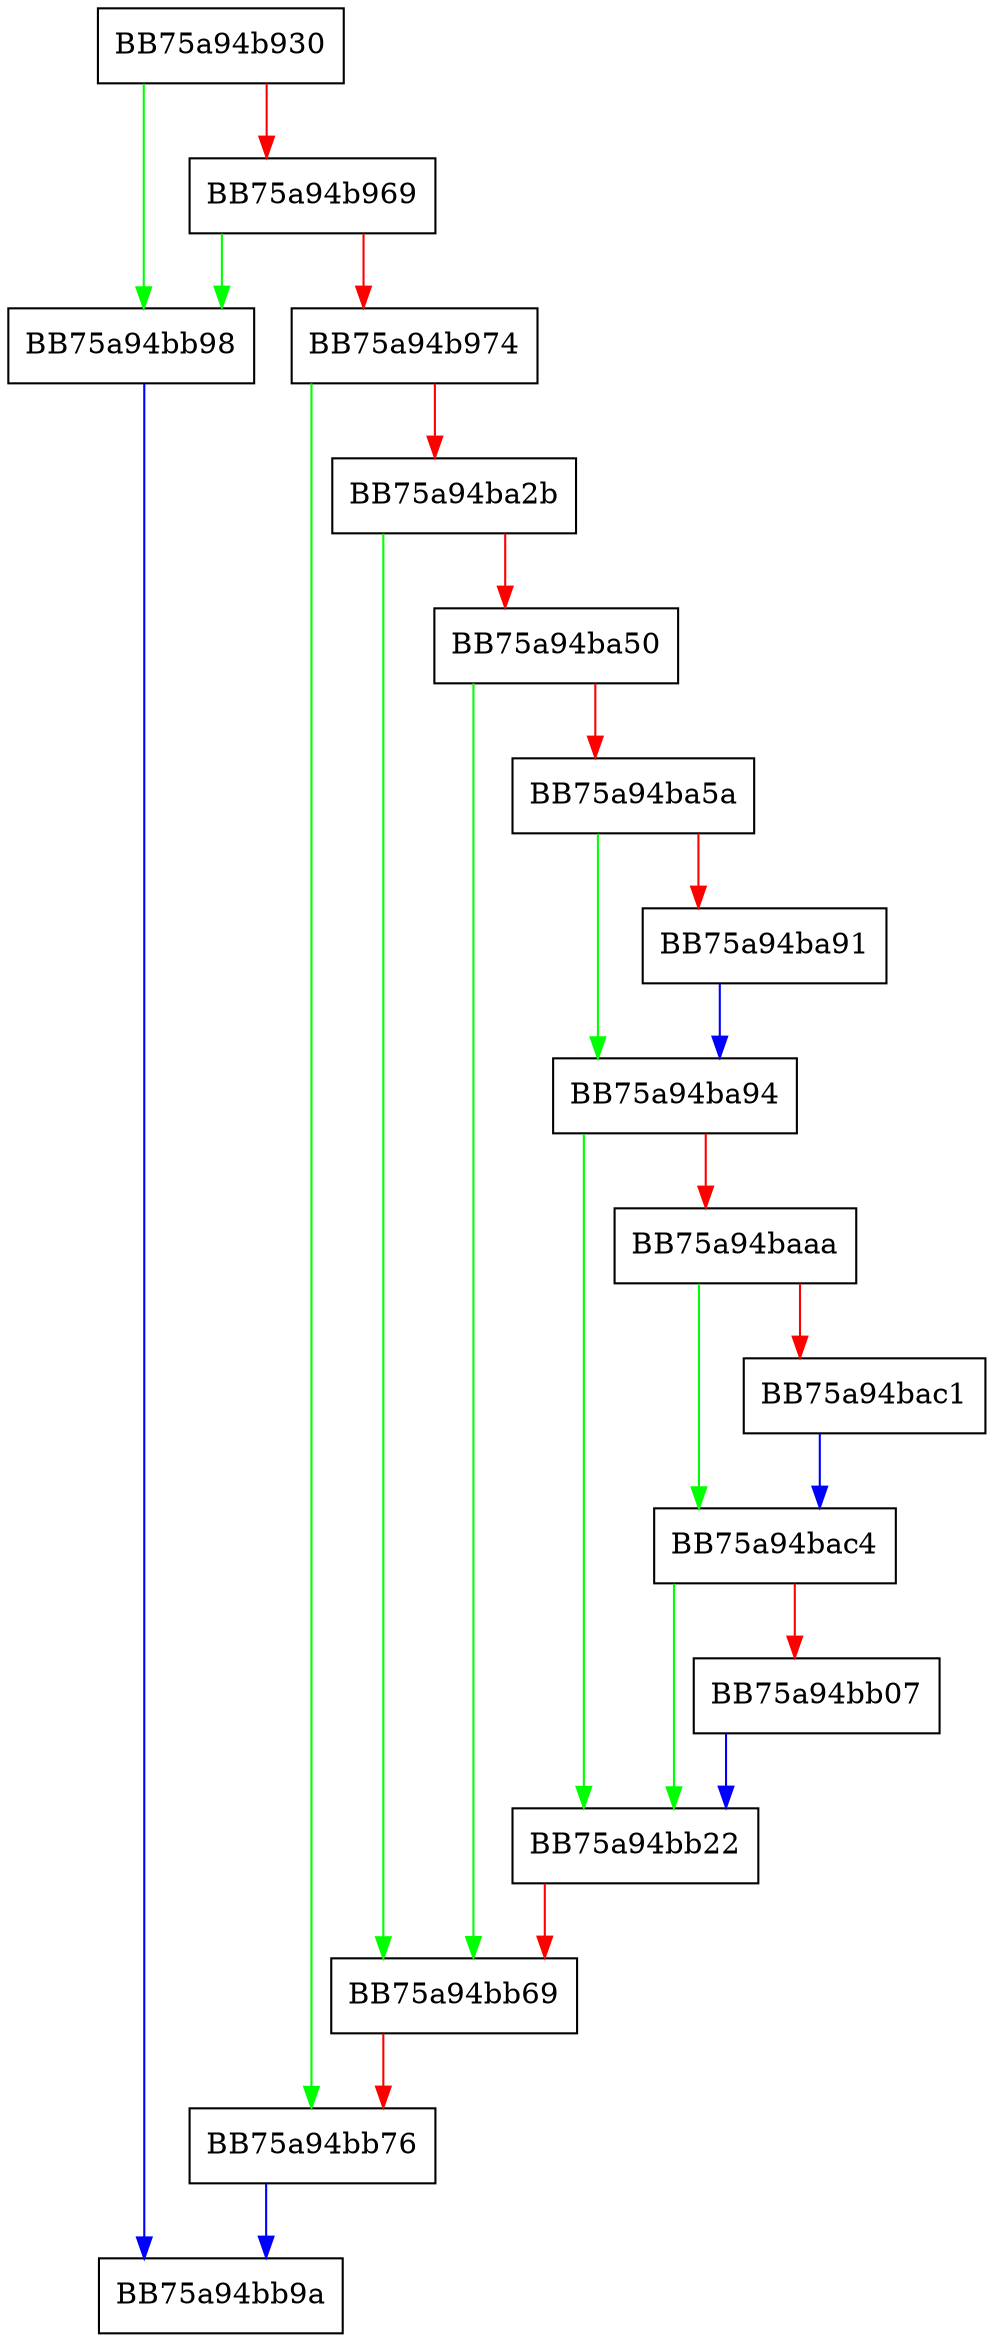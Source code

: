 digraph search_dll_directory {
  node [shape="box"];
  graph [splines=ortho];
  BB75a94b930 -> BB75a94bb98 [color="green"];
  BB75a94b930 -> BB75a94b969 [color="red"];
  BB75a94b969 -> BB75a94bb98 [color="green"];
  BB75a94b969 -> BB75a94b974 [color="red"];
  BB75a94b974 -> BB75a94bb76 [color="green"];
  BB75a94b974 -> BB75a94ba2b [color="red"];
  BB75a94ba2b -> BB75a94bb69 [color="green"];
  BB75a94ba2b -> BB75a94ba50 [color="red"];
  BB75a94ba50 -> BB75a94bb69 [color="green"];
  BB75a94ba50 -> BB75a94ba5a [color="red"];
  BB75a94ba5a -> BB75a94ba94 [color="green"];
  BB75a94ba5a -> BB75a94ba91 [color="red"];
  BB75a94ba91 -> BB75a94ba94 [color="blue"];
  BB75a94ba94 -> BB75a94bb22 [color="green"];
  BB75a94ba94 -> BB75a94baaa [color="red"];
  BB75a94baaa -> BB75a94bac4 [color="green"];
  BB75a94baaa -> BB75a94bac1 [color="red"];
  BB75a94bac1 -> BB75a94bac4 [color="blue"];
  BB75a94bac4 -> BB75a94bb22 [color="green"];
  BB75a94bac4 -> BB75a94bb07 [color="red"];
  BB75a94bb07 -> BB75a94bb22 [color="blue"];
  BB75a94bb22 -> BB75a94bb69 [color="red"];
  BB75a94bb69 -> BB75a94bb76 [color="red"];
  BB75a94bb76 -> BB75a94bb9a [color="blue"];
  BB75a94bb98 -> BB75a94bb9a [color="blue"];
}